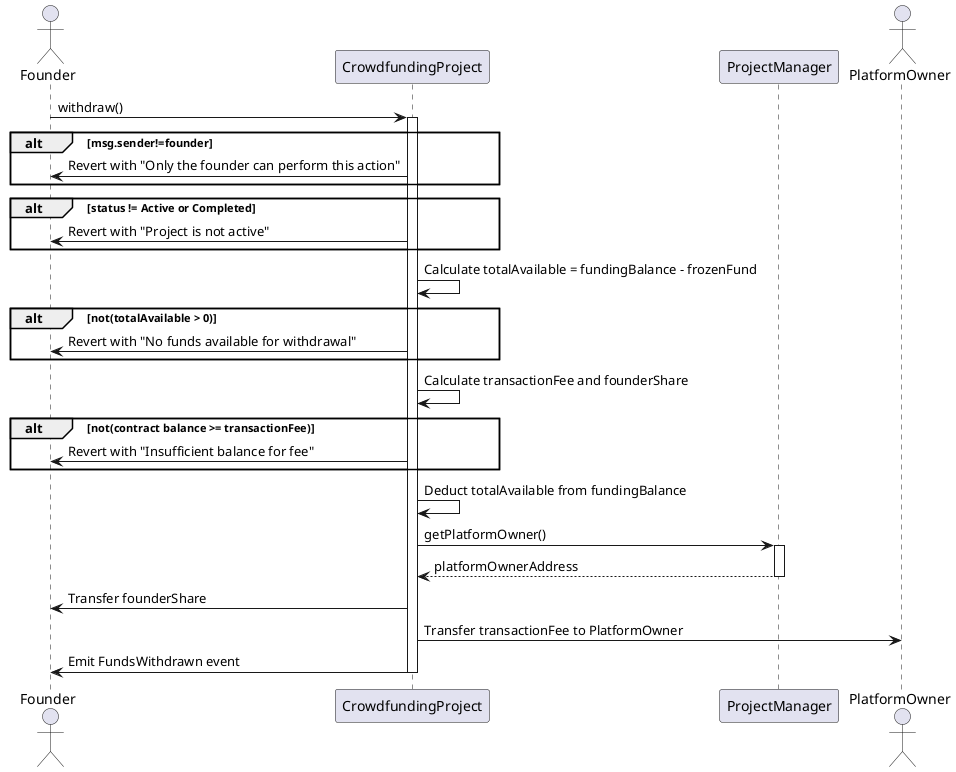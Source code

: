 @startuml
actor Founder
participant CrowdfundingProject
participant ProjectManager
actor PlatformOwner

Founder -> CrowdfundingProject: withdraw()
activate CrowdfundingProject

alt msg.sender!=founder
    CrowdfundingProject -> Founder: Revert with "Only the founder can perform this action"
end
alt status != Active or Completed
    CrowdfundingProject -> Founder: Revert with "Project is not active"
end
CrowdfundingProject -> CrowdfundingProject: Calculate totalAvailable = fundingBalance - frozenFund
alt not(totalAvailable > 0)
    CrowdfundingProject -> Founder: Revert with "No funds available for withdrawal"
end

CrowdfundingProject -> CrowdfundingProject: Calculate transactionFee and founderShare
alt not(contract balance >= transactionFee)
    CrowdfundingProject -> Founder: Revert with "Insufficient balance for fee"
end

CrowdfundingProject -> CrowdfundingProject: Deduct totalAvailable from fundingBalance
CrowdfundingProject -> ProjectManager: getPlatformOwner()
activate ProjectManager
ProjectManager --> CrowdfundingProject: platformOwnerAddress
deactivate ProjectManager

CrowdfundingProject -> Founder: Transfer founderShare
CrowdfundingProject -> PlatformOwner: Transfer transactionFee to PlatformOwner

CrowdfundingProject -> Founder: Emit FundsWithdrawn event
deactivate CrowdfundingProject
@enduml